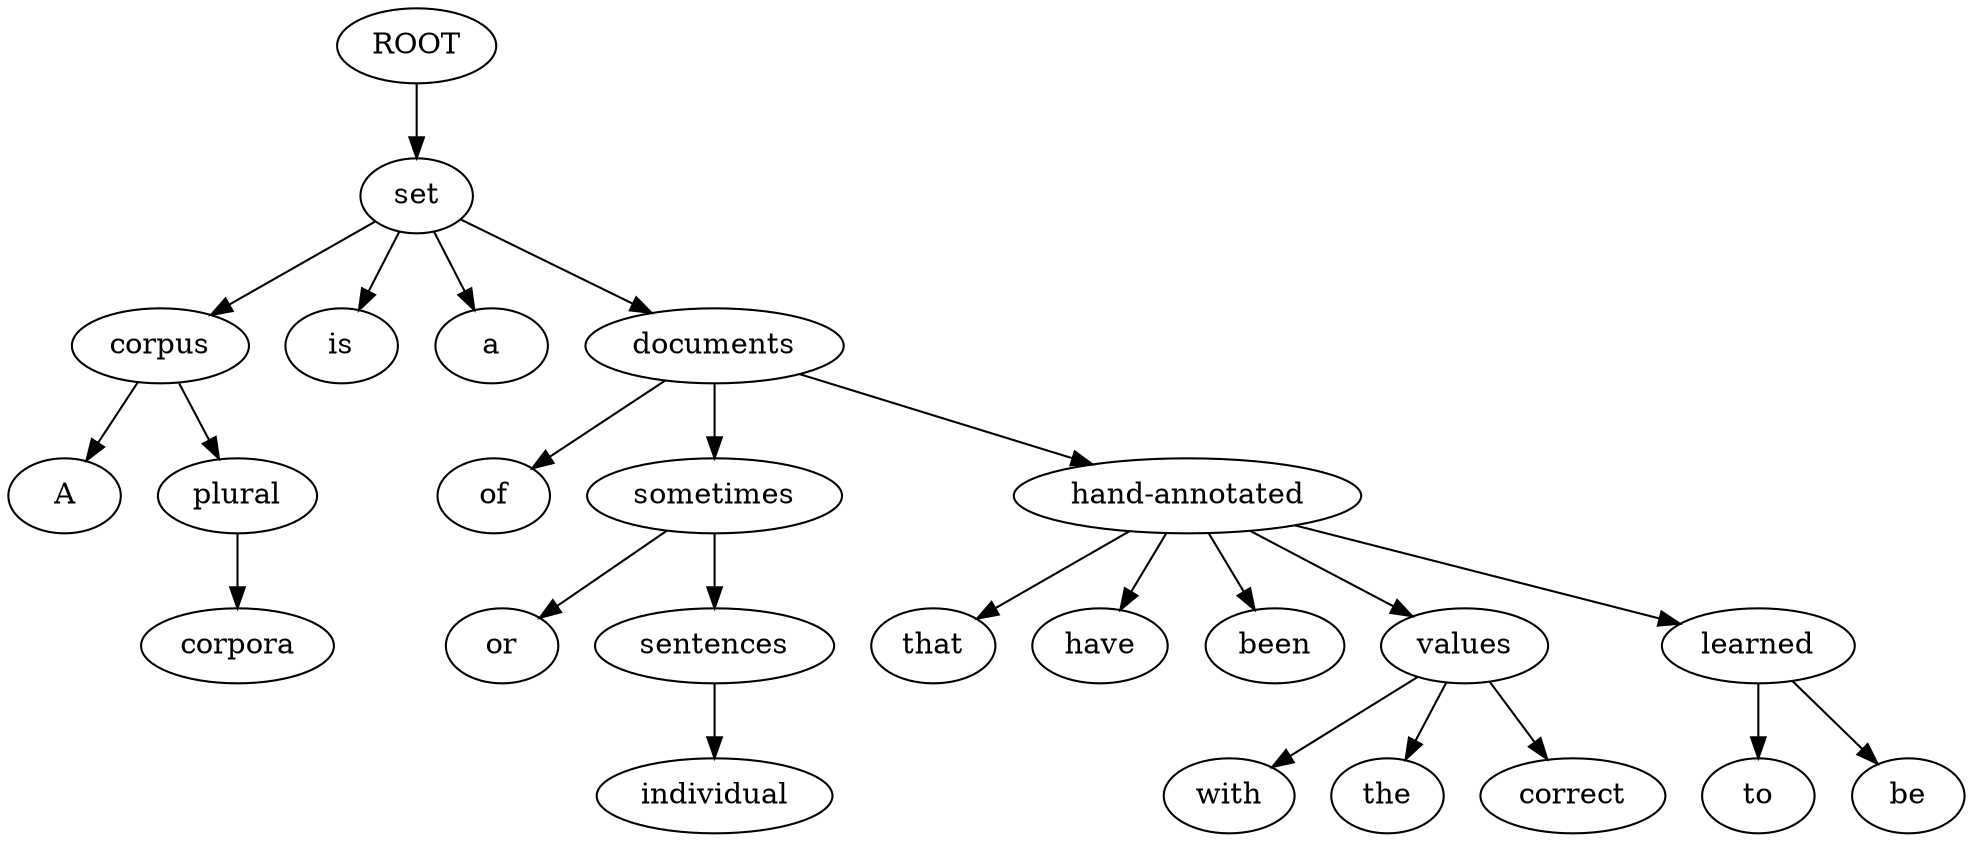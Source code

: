 digraph graph35 {
	node0 [label="ROOT"];
	node1 [label="A"];
	node2 [label="corpus"];
	node4 [label="plural"];
	node7 [label="corpora"];
	node10 [label="is"];
	node11 [label="a"];
	node12 [label="set"];
	node13 [label="of"];
	node14 [label="documents"];
	node16 [label="or"];
	node17 [label="sometimes"];
	node19 [label="individual"];
	node20 [label="sentences"];
	node22 [label="that"];
	node23 [label="have"];
	node24 [label="been"];
	node25 [label="hand-annotated"];
	node26 [label="with"];
	node27 [label="the"];
	node28 [label="correct"];
	node29 [label="values"];
	node30 [label="to"];
	node31 [label="be"];
	node32 [label="learned"];
	node0 -> node12;
	node2 -> node1;
	node12 -> node2;
	node2 -> node4;
	node4 -> node7;
	node12 -> node10;
	node12 -> node11;
	node14 -> node13;
	node12 -> node14;
	node17 -> node16;
	node14 -> node17;
	node20 -> node19;
	node17 -> node20;
	node25 -> node22;
	node25 -> node23;
	node25 -> node24;
	node14 -> node25;
	node29 -> node26;
	node29 -> node27;
	node29 -> node28;
	node25 -> node29;
	node32 -> node30;
	node32 -> node31;
	node25 -> node32;
}
